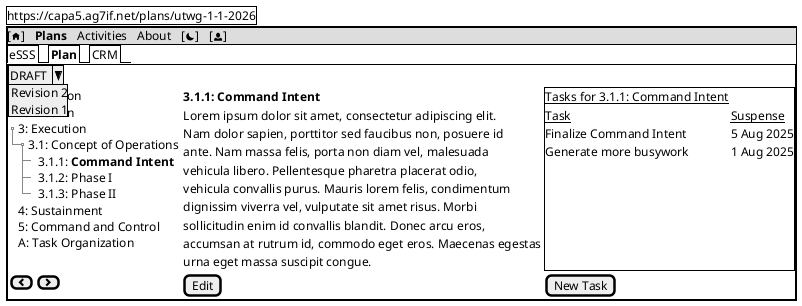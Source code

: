 @startsalt Plan: Plan Tab
{ 
{+ https://capa5.ag7if.net/plans/utwg-1-1-2026 }
{+
{* [<&home>] | <b>Plans</b> | Activities | About | [<&moon>] | [<&person>] }

{/ eSSS | <b>Plan</b> | CRM }
{+
    ^DRAFT^^ Revision 2^^ Revision 1^ 

    {T
    + 1: Situation
    + 2: Mission
    + 3: Execution
    ++ 3.1: Concept of Operations
    +++ 3.1.1: <b>Command Intent</b>
    +++ 3.1.2: Phase I
    +++ 3.1.3: Phase II
    + 4: Sustainment 
    + 5: Command and Control
    + A: Task Organization
    } | {
        <b>3.1.1: Command Intent</b>
        Lorem ipsum dolor sit amet, consectetur adipiscing elit. 
        Nam dolor sapien, porttitor sed faucibus non, posuere id 
        ante. Nam massa felis, porta non diam vel, malesuada 
        vehicula libero. Pellentesque pharetra placerat odio, 
        vehicula convallis purus. Mauris lorem felis, condimentum 
        dignissim viverra vel, vulputate sit amet risus. Morbi
        sollicitudin enim id convallis blandit. Donec arcu eros, 
        accumsan at rutrum id, commodo eget eros. Maecenas egestas 
        urna eget massa suscipit congue.
    } | {+
        <u>Tasks for 3.1.1: Command Intent</u>
        <u>Task</u>             | <u>Suspense</u>
        Finalize Command Intent | 5 Aug 2025
        Generate more busywork  | 1 Aug 2025
        .
        .
        .
        .
        .
        .
    }

    {[<&chevron-left>] | [<&chevron-right>]} | [Edit] | [New Task]
}

}
}
@endsalt
